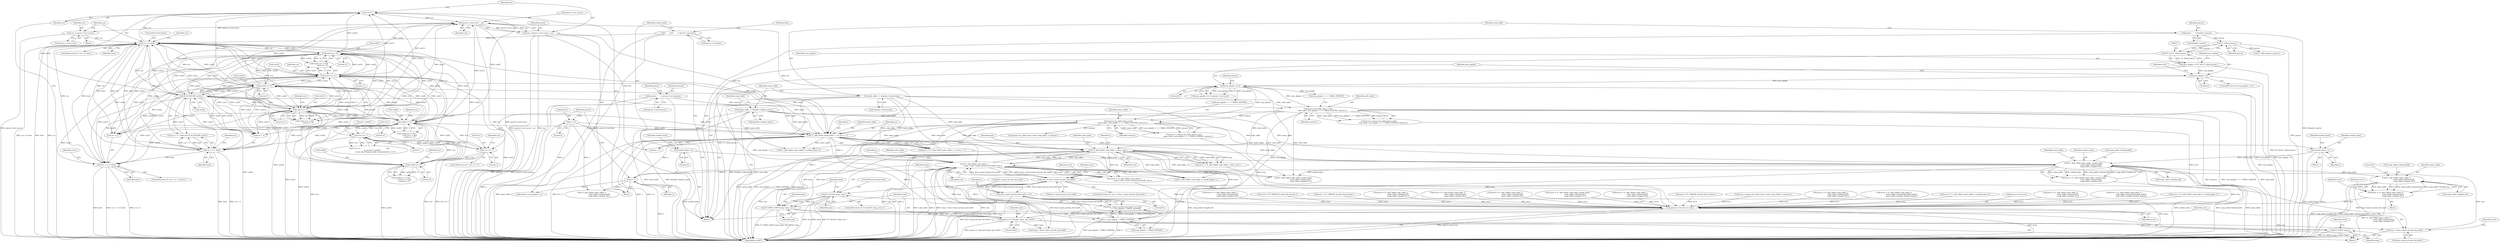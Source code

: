 digraph "0_savannah_dd89710f0f643eb0f99a3830e0712d26c7642acd@array" {
"1000669" [label="(Call,T1_Add_Table( name_table, 0,\n                            swap_table->elements[2],\n                            swap_table->lengths [2] ))"];
"1000633" [label="(Call,T1_Add_Table( name_table, notdef_index,\n                            swap_table->elements[0],\n                            swap_table->lengths [0] ))"];
"1000165" [label="(Call,name_table   = &loader->glyph_names)"];
"1000262" [label="(Call,psaux->ps_table_funcs->init(\n                name_table, num_glyphs + 1 + TABLE_EXTEND, memory ))"];
"1000232" [label="(Call,num_glyphs == 0)"];
"1000221" [label="(Call,num_glyphs < 0)"];
"1000214" [label="(Call,num_glyphs = (FT_Int)T1_ToInt( parser ))"];
"1000216" [label="(Call,(FT_Int)T1_ToInt( parser ))"];
"1000218" [label="(Call,T1_ToInt( parser ))"];
"1000151" [label="(Call,parser       = &loader->parser)"];
"1000249" [label="(Call,psaux->ps_table_funcs->init(\n                code_table, num_glyphs + 1 + TABLE_EXTEND, memory ))"];
"1000158" [label="(Call,code_table   = &loader->charstrings)"];
"1000179" [label="(Call,memory       = parser->root.memory)"];
"1000412" [label="(Call,T1_Add_Table( name_table, n, cur, len + 1 ))"];
"1000539" [label="(Call,n++)"];
"1000531" [label="(Call,T1_Add_Table( code_table, n, base, size ))"];
"1000513" [label="(Call,T1_Add_Table( code_table, n,\n                                temp + face->type1.private_dict.lenIV, size ))"];
"1000466" [label="(Call,n < num_glyphs + TABLE_EXTEND)"];
"1000498" [label="(Call,psaux->t1_decrypt( temp, size, 4330 ))"];
"1000494" [label="(Call,FT_MEM_COPY( temp, base, size ))"];
"1000490" [label="(Call,FT_ALLOC( temp, size ))"];
"1000526" [label="(Call,FT_FREE( temp ))"];
"1000474" [label="(Call,size <= face->type1.private_dict.lenIV)"];
"1000457" [label="(Call,face->type1.private_dict.lenIV >= 0)"];
"1000502" [label="(Call,size -= face->type1.private_dict.lenIV)"];
"1000282" [label="(Call,n = 0)"];
"1000388" [label="(Call,parser->root.cursor - cur)"];
"1000350" [label="(Call,cur[2] == 'd')"];
"1000328" [label="(Call,cur[2] == 'f')"];
"1000310" [label="(Call,IS_PS_DELIM( cur[3] ))"];
"1000299" [label="(Call,cur >= limit)"];
"1000291" [label="(Call,cur = parser->root.cursor)"];
"1000323" [label="(Call,cur[1] == 'e')"];
"1000345" [label="(Call,cur[1] == 'n')"];
"1000339" [label="(Call,cur[0] == 'e')"];
"1000317" [label="(Call,cur[0] == 'd')"];
"1000433" [label="(Call,*cur == '.')"];
"1000366" [label="(Call,*cur == '/')"];
"1000305" [label="(Call,cur + 3 < limit)"];
"1000373" [label="(Call,cur + 2 >= limit)"];
"1000197" [label="(Call,*       limit        = parser->root.limit)"];
"1000384" [label="(Call,cur++)"];
"1000386" [label="(Call,len = parser->root.cursor - cur)"];
"1000449" [label="(Call,notdef_index = n)"];
"1000207" [label="(Call,notdef_index = 0)"];
"1000667" [label="(Call,error = T1_Add_Table( name_table, 0,\n                            swap_table->elements[2],\n                            swap_table->lengths [2] ))"];
"1000816" [label="(Call,parser->root.error = error)"];
"1000219" [label="(Identifier,parser)"];
"1000457" [label="(Call,face->type1.private_dict.lenIV >= 0)"];
"1000773" [label="(Call,error = T1_Add_Table( name_table, n,\n                            swap_table->elements[0],\n                            swap_table->lengths [0] ))"];
"1000389" [label="(Call,parser->root.cursor)"];
"1000264" [label="(Call,num_glyphs + 1 + TABLE_EXTEND)"];
"1000251" [label="(Call,num_glyphs + 1 + TABLE_EXTEND)"];
"1000484" [label="(Call,error = FT_THROW( Invalid_File_Format ))"];
"1000670" [label="(Identifier,name_table)"];
"1000631" [label="(Call,error = T1_Add_Table( name_table, notdef_index,\n                            swap_table->elements[0],\n                            swap_table->lengths [0] ))"];
"1000293" [label="(Call,parser->root.cursor)"];
"1000339" [label="(Call,cur[0] == 'e')"];
"1000466" [label="(Call,n < num_glyphs + TABLE_EXTEND)"];
"1000216" [label="(Call,(FT_Int)T1_ToInt( parser ))"];
"1000160" [label="(Call,&loader->charstrings)"];
"1000325" [label="(Identifier,cur)"];
"1000436" [label="(Literal,'.')"];
"1000208" [label="(Identifier,notdef_index)"];
"1000298" [label="(ControlStructure,if ( cur >= limit ))"];
"1000533" [label="(Identifier,n)"];
"1000527" [label="(Identifier,temp)"];
"1000167" [label="(Call,&loader->glyph_names)"];
"1000263" [label="(Identifier,name_table)"];
"1000324" [label="(Call,cur[1])"];
"1000514" [label="(Identifier,code_table)"];
"1000453" [label="(Identifier,notdef_found)"];
"1000448" [label="(Block,)"];
"1000289" [label="(Call,T1_Skip_Spaces( parser ))"];
"1000346" [label="(Call,cur[1])"];
"1000302" [label="(ControlStructure,break;)"];
"1000284" [label="(Literal,0)"];
"1000755" [label="(Call,T1_Add_Table( name_table, 0, notdef_name, 8 ))"];
"1000497" [label="(Identifier,size)"];
"1000485" [label="(Identifier,error)"];
"1000209" [label="(Literal,0)"];
"1000458" [label="(Call,face->type1.private_dict.lenIV)"];
"1000332" [label="(Literal,'f')"];
"1000677" [label="(Call,swap_table->lengths [2])"];
"1000231" [label="(Call,num_glyphs == 0 || parser->root.error)"];
"1000225" [label="(Call,error = FT_THROW( Invalid_File_Format ))"];
"1000493" [label="(ControlStructure,goto Fail;)"];
"1000343" [label="(Literal,'e')"];
"1000667" [label="(Call,error = T1_Add_Table( name_table, 0,\n                            swap_table->elements[2],\n                            swap_table->lengths [2] ))"];
"1000501" [label="(Literal,4330)"];
"1000489" [label="(ControlStructure,if ( FT_ALLOC( temp, size ) ))"];
"1000250" [label="(Identifier,code_table)"];
"1000338" [label="(Call,cur[0] == 'e' &&\n             cur[1] == 'n' &&\n             cur[2] == 'd')"];
"1000179" [label="(Call,memory       = parser->root.memory)"];
"1000290" [label="(Identifier,parser)"];
"1000635" [label="(Identifier,notdef_index)"];
"1000791" [label="(Call,error = T1_Add_Table( code_table, n,\n                            swap_table->elements[1],\n                            swap_table->lengths [1] ))"];
"1000151" [label="(Call,parser       = &loader->parser)"];
"1000388" [label="(Call,parser->root.cursor - cur)"];
"1000306" [label="(Call,cur + 3)"];
"1000633" [label="(Call,T1_Add_Table( name_table, notdef_index,\n                            swap_table->elements[0],\n                            swap_table->lengths [0] ))"];
"1000529" [label="(Call,error = T1_Add_Table( code_table, n, base, size ))"];
"1000500" [label="(Identifier,size)"];
"1000491" [label="(Identifier,temp)"];
"1000291" [label="(Call,cur = parser->root.cursor)"];
"1000269" [label="(Identifier,memory)"];
"1000322" [label="(Call,cur[1] == 'e' &&\n             cur[2] == 'f')"];
"1000369" [label="(Literal,'/')"];
"1000149" [label="(Block,)"];
"1000534" [label="(Identifier,base)"];
"1000311" [label="(Call,cur[3])"];
"1000317" [label="(Call,cur[0] == 'd')"];
"1000559" [label="(Call,error = T1_Add_Table( swap_table, 0,\n                            name_table->elements[0],\n                            name_table->lengths [0] ))"];
"1000374" [label="(Call,cur + 2)"];
"1000432" [label="(Call,*cur == '.'                                              &&\n             ft_strcmp( \".notdef\",\n                        (const char*)(name_table->elements[n]) ) == 0)"];
"1000387" [label="(Identifier,len)"];
"1000212" [label="(Identifier,notdef_found)"];
"1000345" [label="(Call,cur[1] == 'n')"];
"1000451" [label="(Identifier,n)"];
"1000467" [label="(Identifier,n)"];
"1000515" [label="(Identifier,n)"];
"1000283" [label="(Identifier,n)"];
"1000394" [label="(Identifier,cur)"];
"1000366" [label="(Call,*cur == '/')"];
"1000398" [label="(Identifier,parser)"];
"1000312" [label="(Identifier,cur)"];
"1000173" [label="(Identifier,swap_table)"];
"1000450" [label="(Identifier,notdef_index)"];
"1000226" [label="(Identifier,error)"];
"1000352" [label="(Identifier,cur)"];
"1000641" [label="(Call,swap_table->lengths [0])"];
"1000471" [label="(Block,)"];
"1000499" [label="(Identifier,temp)"];
"1000301" [label="(Identifier,limit)"];
"1000166" [label="(Identifier,name_table)"];
"1000370" [label="(Block,)"];
"1000354" [label="(Literal,'d')"];
"1000299" [label="(Call,cur >= limit)"];
"1000671" [label="(Literal,0)"];
"1000823" [label="(MethodReturn,RET)"];
"1000275" [label="(Call,psaux->ps_table_funcs->init( swap_table, 4, memory ))"];
"1000416" [label="(Call,len + 1)"];
"1000318" [label="(Call,cur[0])"];
"1000717" [label="(Call,error = T1_Add_Table( swap_table, 0,\n                            name_table->elements[0],\n                            name_table->lengths [0] ))"];
"1000513" [label="(Call,T1_Add_Table( code_table, n,\n                                temp + face->type1.private_dict.lenIV, size ))"];
"1000351" [label="(Call,cur[2])"];
"1000465" [label="(Literal,0)"];
"1000197" [label="(Call,*       limit        = parser->root.limit)"];
"1000476" [label="(Call,face->type1.private_dict.lenIV)"];
"1000649" [label="(Call,error = T1_Add_Table( code_table, notdef_index,\n                            swap_table->elements[1],\n                            swap_table->lengths [1] ))"];
"1000305" [label="(Call,cur + 3 < limit)"];
"1000439" [label="(Literal,\".notdef\")"];
"1000577" [label="(Call,error = T1_Add_Table( swap_table, 1,\n                            code_table->elements[0],\n                            code_table->lengths [0] ))"];
"1000214" [label="(Call,num_glyphs = (FT_Int)T1_ToInt( parser ))"];
"1000367" [label="(Call,*cur)"];
"1000385" [label="(Identifier,cur)"];
"1000350" [label="(Call,cur[2] == 'd')"];
"1000232" [label="(Call,num_glyphs == 0)"];
"1000669" [label="(Call,T1_Add_Table( name_table, 0,\n                            swap_table->elements[2],\n                            swap_table->lengths [2] ))"];
"1000158" [label="(Call,code_table   = &loader->charstrings)"];
"1000310" [label="(Call,IS_PS_DELIM( cur[3] ))"];
"1000494" [label="(Call,FT_MEM_COPY( temp, base, size ))"];
"1000473" [label="(ControlStructure,if ( size <= face->type1.private_dict.lenIV ))"];
"1000526" [label="(Call,FT_FREE( temp ))"];
"1000165" [label="(Call,name_table   = &loader->glyph_names)"];
"1000512" [label="(Identifier,error)"];
"1000468" [label="(Call,num_glyphs + TABLE_EXTEND)"];
"1000323" [label="(Call,cur[1] == 'e')"];
"1000282" [label="(Call,n = 0)"];
"1000683" [label="(Identifier,error)"];
"1000286" [label="(Block,)"];
"1000816" [label="(Call,parser->root.error = error)"];
"1000300" [label="(Identifier,cur)"];
"1000412" [label="(Call,T1_Add_Table( name_table, n, cur, len + 1 ))"];
"1000537" [label="(Identifier,error)"];
"1000307" [label="(Identifier,cur)"];
"1000159" [label="(Identifier,code_table)"];
"1000558" [label="(Block,)"];
"1000328" [label="(Call,cur[2] == 'f')"];
"1000379" [label="(Call,error = FT_THROW( Invalid_File_Format ))"];
"1000504" [label="(Call,face->type1.private_dict.lenIV)"];
"1000273" [label="(Call,error = psaux->ps_table_funcs->init( swap_table, 4, memory ))"];
"1000434" [label="(Call,*cur)"];
"1000540" [label="(Identifier,n)"];
"1000247" [label="(Call,error = psaux->ps_table_funcs->init(\n                code_table, num_glyphs + 1 + TABLE_EXTEND, memory ))"];
"1000189" [label="(Identifier,psaux)"];
"1000380" [label="(Identifier,error)"];
"1000237" [label="(Identifier,parser)"];
"1000414" [label="(Identifier,n)"];
"1000260" [label="(Call,error = psaux->ps_table_funcs->init(\n                name_table, num_glyphs + 1 + TABLE_EXTEND, memory ))"];
"1000525" [label="(Identifier,size)"];
"1000503" [label="(Identifier,size)"];
"1000292" [label="(Identifier,cur)"];
"1000735" [label="(Call,error = T1_Add_Table( swap_table, 1,\n                            code_table->elements[0],\n                            code_table->lengths [0] ))"];
"1000595" [label="(Call,error = T1_Add_Table( swap_table, 2,\n                            name_table->elements[notdef_index],\n                            name_table->lengths [notdef_index] ))"];
"1000215" [label="(Identifier,num_glyphs)"];
"1000539" [label="(Call,n++)"];
"1000384" [label="(Call,cur++)"];
"1000456" [label="(Call,face->type1.private_dict.lenIV >= 0 &&\n             n < num_glyphs + TABLE_EXTEND)"];
"1000222" [label="(Identifier,num_glyphs)"];
"1000475" [label="(Identifier,size)"];
"1000373" [label="(Call,cur + 2 >= limit)"];
"1000474" [label="(Call,size <= face->type1.private_dict.lenIV)"];
"1000340" [label="(Call,cur[0])"];
"1000753" [label="(Call,error = T1_Add_Table( name_table, 0, notdef_name, 8 ))"];
"1000344" [label="(Call,cur[1] == 'n' &&\n             cur[2] == 'd')"];
"1000372" [label="(ControlStructure,if ( cur + 2 >= limit ))"];
"1000152" [label="(Identifier,parser)"];
"1000327" [label="(Literal,'e')"];
"1000817" [label="(Call,parser->root.error)"];
"1000492" [label="(Identifier,size)"];
"1000822" [label="(Identifier,error)"];
"1000672" [label="(Call,swap_table->elements[2])"];
"1000765" [label="(Call,T1_Add_Table( code_table, 0, notdef_glyph, 5 ))"];
"1000535" [label="(Identifier,size)"];
"1000377" [label="(Identifier,limit)"];
"1000153" [label="(Call,&loader->parser)"];
"1000221" [label="(Call,num_glyphs < 0)"];
"1000651" [label="(Call,T1_Add_Table( code_table, notdef_index,\n                            swap_table->elements[1],\n                            swap_table->lengths [1] ))"];
"1000347" [label="(Identifier,cur)"];
"1000316" [label="(Call,cur[0] == 'd' &&\n             cur[1] == 'e' &&\n             cur[2] == 'f')"];
"1000502" [label="(Call,size -= face->type1.private_dict.lenIV)"];
"1000199" [label="(Call,parser->root.limit)"];
"1000218" [label="(Call,T1_ToInt( parser ))"];
"1000386" [label="(Call,len = parser->root.cursor - cur)"];
"1000685" [label="(Call,error = T1_Add_Table( code_table, 0,\n                            swap_table->elements[3],\n                            swap_table->lengths [3] ))"];
"1000498" [label="(Call,psaux->t1_decrypt( temp, size, 4330 ))"];
"1000321" [label="(Literal,'d')"];
"1000668" [label="(Identifier,error)"];
"1000207" [label="(Call,notdef_index = 0)"];
"1000495" [label="(Identifier,temp)"];
"1000516" [label="(Call,temp + face->type1.private_dict.lenIV)"];
"1000636" [label="(Call,swap_table->elements[0])"];
"1000634" [label="(Identifier,name_table)"];
"1000531" [label="(Call,T1_Add_Table( code_table, n, base, size ))"];
"1000532" [label="(Identifier,code_table)"];
"1000349" [label="(Literal,'n')"];
"1000613" [label="(Call,error = T1_Add_Table( swap_table, 3,\n                            code_table->elements[notdef_index],\n                            code_table->lengths [notdef_index] ))"];
"1000511" [label="(Call,error = T1_Add_Table( code_table, n,\n                                temp + face->type1.private_dict.lenIV, size ))"];
"1000262" [label="(Call,psaux->ps_table_funcs->init(\n                name_table, num_glyphs + 1 + TABLE_EXTEND, memory ))"];
"1000180" [label="(Identifier,memory)"];
"1000256" [label="(Identifier,memory)"];
"1000541" [label="(Call,loader->num_glyphs = n)"];
"1000413" [label="(Identifier,name_table)"];
"1000220" [label="(ControlStructure,if ( num_glyphs < 0 ))"];
"1000433" [label="(Call,*cur == '.')"];
"1000496" [label="(Identifier,base)"];
"1000410" [label="(Call,error = T1_Add_Table( name_table, n, cur, len + 1 ))"];
"1000775" [label="(Call,T1_Add_Table( name_table, n,\n                            swap_table->elements[0],\n                            swap_table->lengths [0] ))"];
"1000181" [label="(Call,parser->root.memory)"];
"1000198" [label="(Identifier,limit)"];
"1000233" [label="(Identifier,num_glyphs)"];
"1000763" [label="(Call,error = T1_Add_Table( code_table, 0, notdef_glyph, 5 ))"];
"1000490" [label="(Call,FT_ALLOC( temp, size ))"];
"1000415" [label="(Identifier,cur)"];
"1000304" [label="(Call,cur + 3 < limit && IS_PS_DELIM( cur[3] ))"];
"1000223" [label="(Literal,0)"];
"1000329" [label="(Call,cur[2])"];
"1000365" [label="(ControlStructure,if ( *cur == '/' ))"];
"1000330" [label="(Identifier,cur)"];
"1000375" [label="(Identifier,cur)"];
"1000449" [label="(Call,notdef_index = n)"];
"1000234" [label="(Literal,0)"];
"1000249" [label="(Call,psaux->ps_table_funcs->init(\n                code_table, num_glyphs + 1 + TABLE_EXTEND, memory ))"];
"1000309" [label="(Identifier,limit)"];
"1000669" -> "1000667"  [label="AST: "];
"1000669" -> "1000677"  [label="CFG: "];
"1000670" -> "1000669"  [label="AST: "];
"1000671" -> "1000669"  [label="AST: "];
"1000672" -> "1000669"  [label="AST: "];
"1000677" -> "1000669"  [label="AST: "];
"1000667" -> "1000669"  [label="CFG: "];
"1000669" -> "1000823"  [label="DDG: swap_table->lengths [2]"];
"1000669" -> "1000823"  [label="DDG: swap_table->elements[2]"];
"1000669" -> "1000823"  [label="DDG: name_table"];
"1000669" -> "1000667"  [label="DDG: name_table"];
"1000669" -> "1000667"  [label="DDG: 0"];
"1000669" -> "1000667"  [label="DDG: swap_table->elements[2]"];
"1000669" -> "1000667"  [label="DDG: swap_table->lengths [2]"];
"1000633" -> "1000669"  [label="DDG: name_table"];
"1000633" -> "1000631"  [label="AST: "];
"1000633" -> "1000641"  [label="CFG: "];
"1000634" -> "1000633"  [label="AST: "];
"1000635" -> "1000633"  [label="AST: "];
"1000636" -> "1000633"  [label="AST: "];
"1000641" -> "1000633"  [label="AST: "];
"1000631" -> "1000633"  [label="CFG: "];
"1000633" -> "1000823"  [label="DDG: swap_table->lengths [0]"];
"1000633" -> "1000823"  [label="DDG: notdef_index"];
"1000633" -> "1000823"  [label="DDG: swap_table->elements[0]"];
"1000633" -> "1000823"  [label="DDG: name_table"];
"1000633" -> "1000631"  [label="DDG: name_table"];
"1000633" -> "1000631"  [label="DDG: notdef_index"];
"1000633" -> "1000631"  [label="DDG: swap_table->elements[0]"];
"1000633" -> "1000631"  [label="DDG: swap_table->lengths [0]"];
"1000165" -> "1000633"  [label="DDG: name_table"];
"1000262" -> "1000633"  [label="DDG: name_table"];
"1000412" -> "1000633"  [label="DDG: name_table"];
"1000449" -> "1000633"  [label="DDG: notdef_index"];
"1000207" -> "1000633"  [label="DDG: notdef_index"];
"1000633" -> "1000651"  [label="DDG: notdef_index"];
"1000165" -> "1000149"  [label="AST: "];
"1000165" -> "1000167"  [label="CFG: "];
"1000166" -> "1000165"  [label="AST: "];
"1000167" -> "1000165"  [label="AST: "];
"1000173" -> "1000165"  [label="CFG: "];
"1000165" -> "1000823"  [label="DDG: name_table"];
"1000165" -> "1000823"  [label="DDG: &loader->glyph_names"];
"1000165" -> "1000262"  [label="DDG: name_table"];
"1000165" -> "1000412"  [label="DDG: name_table"];
"1000165" -> "1000755"  [label="DDG: name_table"];
"1000262" -> "1000260"  [label="AST: "];
"1000262" -> "1000269"  [label="CFG: "];
"1000263" -> "1000262"  [label="AST: "];
"1000264" -> "1000262"  [label="AST: "];
"1000269" -> "1000262"  [label="AST: "];
"1000260" -> "1000262"  [label="CFG: "];
"1000262" -> "1000823"  [label="DDG: memory"];
"1000262" -> "1000823"  [label="DDG: name_table"];
"1000262" -> "1000823"  [label="DDG: num_glyphs + 1 + TABLE_EXTEND"];
"1000262" -> "1000260"  [label="DDG: name_table"];
"1000262" -> "1000260"  [label="DDG: num_glyphs + 1 + TABLE_EXTEND"];
"1000262" -> "1000260"  [label="DDG: memory"];
"1000232" -> "1000262"  [label="DDG: num_glyphs"];
"1000249" -> "1000262"  [label="DDG: memory"];
"1000262" -> "1000275"  [label="DDG: memory"];
"1000262" -> "1000412"  [label="DDG: name_table"];
"1000262" -> "1000755"  [label="DDG: name_table"];
"1000232" -> "1000231"  [label="AST: "];
"1000232" -> "1000234"  [label="CFG: "];
"1000233" -> "1000232"  [label="AST: "];
"1000234" -> "1000232"  [label="AST: "];
"1000237" -> "1000232"  [label="CFG: "];
"1000231" -> "1000232"  [label="CFG: "];
"1000232" -> "1000823"  [label="DDG: num_glyphs"];
"1000232" -> "1000231"  [label="DDG: num_glyphs"];
"1000232" -> "1000231"  [label="DDG: 0"];
"1000221" -> "1000232"  [label="DDG: num_glyphs"];
"1000232" -> "1000249"  [label="DDG: num_glyphs"];
"1000232" -> "1000251"  [label="DDG: num_glyphs"];
"1000232" -> "1000264"  [label="DDG: num_glyphs"];
"1000232" -> "1000466"  [label="DDG: num_glyphs"];
"1000232" -> "1000468"  [label="DDG: num_glyphs"];
"1000221" -> "1000220"  [label="AST: "];
"1000221" -> "1000223"  [label="CFG: "];
"1000222" -> "1000221"  [label="AST: "];
"1000223" -> "1000221"  [label="AST: "];
"1000226" -> "1000221"  [label="CFG: "];
"1000233" -> "1000221"  [label="CFG: "];
"1000221" -> "1000823"  [label="DDG: num_glyphs < 0"];
"1000221" -> "1000823"  [label="DDG: num_glyphs"];
"1000214" -> "1000221"  [label="DDG: num_glyphs"];
"1000214" -> "1000149"  [label="AST: "];
"1000214" -> "1000216"  [label="CFG: "];
"1000215" -> "1000214"  [label="AST: "];
"1000216" -> "1000214"  [label="AST: "];
"1000222" -> "1000214"  [label="CFG: "];
"1000214" -> "1000823"  [label="DDG: (FT_Int)T1_ToInt( parser )"];
"1000216" -> "1000214"  [label="DDG: T1_ToInt( parser )"];
"1000216" -> "1000218"  [label="CFG: "];
"1000217" -> "1000216"  [label="AST: "];
"1000218" -> "1000216"  [label="AST: "];
"1000216" -> "1000823"  [label="DDG: T1_ToInt( parser )"];
"1000218" -> "1000216"  [label="DDG: parser"];
"1000218" -> "1000219"  [label="CFG: "];
"1000219" -> "1000218"  [label="AST: "];
"1000218" -> "1000823"  [label="DDG: parser"];
"1000151" -> "1000218"  [label="DDG: parser"];
"1000218" -> "1000289"  [label="DDG: parser"];
"1000151" -> "1000149"  [label="AST: "];
"1000151" -> "1000153"  [label="CFG: "];
"1000152" -> "1000151"  [label="AST: "];
"1000153" -> "1000151"  [label="AST: "];
"1000159" -> "1000151"  [label="CFG: "];
"1000151" -> "1000823"  [label="DDG: &loader->parser"];
"1000249" -> "1000247"  [label="AST: "];
"1000249" -> "1000256"  [label="CFG: "];
"1000250" -> "1000249"  [label="AST: "];
"1000251" -> "1000249"  [label="AST: "];
"1000256" -> "1000249"  [label="AST: "];
"1000247" -> "1000249"  [label="CFG: "];
"1000249" -> "1000823"  [label="DDG: memory"];
"1000249" -> "1000823"  [label="DDG: num_glyphs + 1 + TABLE_EXTEND"];
"1000249" -> "1000823"  [label="DDG: code_table"];
"1000249" -> "1000247"  [label="DDG: code_table"];
"1000249" -> "1000247"  [label="DDG: num_glyphs + 1 + TABLE_EXTEND"];
"1000249" -> "1000247"  [label="DDG: memory"];
"1000158" -> "1000249"  [label="DDG: code_table"];
"1000179" -> "1000249"  [label="DDG: memory"];
"1000249" -> "1000513"  [label="DDG: code_table"];
"1000249" -> "1000531"  [label="DDG: code_table"];
"1000249" -> "1000651"  [label="DDG: code_table"];
"1000249" -> "1000765"  [label="DDG: code_table"];
"1000158" -> "1000149"  [label="AST: "];
"1000158" -> "1000160"  [label="CFG: "];
"1000159" -> "1000158"  [label="AST: "];
"1000160" -> "1000158"  [label="AST: "];
"1000166" -> "1000158"  [label="CFG: "];
"1000158" -> "1000823"  [label="DDG: code_table"];
"1000158" -> "1000823"  [label="DDG: &loader->charstrings"];
"1000158" -> "1000513"  [label="DDG: code_table"];
"1000158" -> "1000531"  [label="DDG: code_table"];
"1000158" -> "1000651"  [label="DDG: code_table"];
"1000158" -> "1000765"  [label="DDG: code_table"];
"1000179" -> "1000149"  [label="AST: "];
"1000179" -> "1000181"  [label="CFG: "];
"1000180" -> "1000179"  [label="AST: "];
"1000181" -> "1000179"  [label="AST: "];
"1000189" -> "1000179"  [label="CFG: "];
"1000179" -> "1000823"  [label="DDG: parser->root.memory"];
"1000179" -> "1000823"  [label="DDG: memory"];
"1000412" -> "1000410"  [label="AST: "];
"1000412" -> "1000416"  [label="CFG: "];
"1000413" -> "1000412"  [label="AST: "];
"1000414" -> "1000412"  [label="AST: "];
"1000415" -> "1000412"  [label="AST: "];
"1000416" -> "1000412"  [label="AST: "];
"1000410" -> "1000412"  [label="CFG: "];
"1000412" -> "1000823"  [label="DDG: n"];
"1000412" -> "1000823"  [label="DDG: name_table"];
"1000412" -> "1000823"  [label="DDG: len + 1"];
"1000412" -> "1000823"  [label="DDG: cur"];
"1000412" -> "1000410"  [label="DDG: name_table"];
"1000412" -> "1000410"  [label="DDG: n"];
"1000412" -> "1000410"  [label="DDG: cur"];
"1000412" -> "1000410"  [label="DDG: len + 1"];
"1000539" -> "1000412"  [label="DDG: n"];
"1000282" -> "1000412"  [label="DDG: n"];
"1000388" -> "1000412"  [label="DDG: cur"];
"1000350" -> "1000412"  [label="DDG: cur[2]"];
"1000310" -> "1000412"  [label="DDG: cur[3]"];
"1000328" -> "1000412"  [label="DDG: cur[2]"];
"1000323" -> "1000412"  [label="DDG: cur[1]"];
"1000339" -> "1000412"  [label="DDG: cur[0]"];
"1000345" -> "1000412"  [label="DDG: cur[1]"];
"1000386" -> "1000412"  [label="DDG: len"];
"1000412" -> "1000449"  [label="DDG: n"];
"1000412" -> "1000466"  [label="DDG: n"];
"1000412" -> "1000513"  [label="DDG: n"];
"1000412" -> "1000531"  [label="DDG: n"];
"1000412" -> "1000755"  [label="DDG: name_table"];
"1000539" -> "1000370"  [label="AST: "];
"1000539" -> "1000540"  [label="CFG: "];
"1000540" -> "1000539"  [label="AST: "];
"1000290" -> "1000539"  [label="CFG: "];
"1000539" -> "1000823"  [label="DDG: n"];
"1000531" -> "1000539"  [label="DDG: n"];
"1000513" -> "1000539"  [label="DDG: n"];
"1000539" -> "1000541"  [label="DDG: n"];
"1000539" -> "1000775"  [label="DDG: n"];
"1000531" -> "1000529"  [label="AST: "];
"1000531" -> "1000535"  [label="CFG: "];
"1000532" -> "1000531"  [label="AST: "];
"1000533" -> "1000531"  [label="AST: "];
"1000534" -> "1000531"  [label="AST: "];
"1000535" -> "1000531"  [label="AST: "];
"1000529" -> "1000531"  [label="CFG: "];
"1000531" -> "1000823"  [label="DDG: n"];
"1000531" -> "1000823"  [label="DDG: base"];
"1000531" -> "1000823"  [label="DDG: size"];
"1000531" -> "1000823"  [label="DDG: code_table"];
"1000531" -> "1000474"  [label="DDG: size"];
"1000531" -> "1000494"  [label="DDG: base"];
"1000531" -> "1000513"  [label="DDG: code_table"];
"1000531" -> "1000529"  [label="DDG: code_table"];
"1000531" -> "1000529"  [label="DDG: n"];
"1000531" -> "1000529"  [label="DDG: base"];
"1000531" -> "1000529"  [label="DDG: size"];
"1000513" -> "1000531"  [label="DDG: code_table"];
"1000513" -> "1000531"  [label="DDG: size"];
"1000466" -> "1000531"  [label="DDG: n"];
"1000494" -> "1000531"  [label="DDG: base"];
"1000531" -> "1000651"  [label="DDG: code_table"];
"1000531" -> "1000765"  [label="DDG: code_table"];
"1000513" -> "1000511"  [label="AST: "];
"1000513" -> "1000525"  [label="CFG: "];
"1000514" -> "1000513"  [label="AST: "];
"1000515" -> "1000513"  [label="AST: "];
"1000516" -> "1000513"  [label="AST: "];
"1000525" -> "1000513"  [label="AST: "];
"1000511" -> "1000513"  [label="CFG: "];
"1000513" -> "1000823"  [label="DDG: size"];
"1000513" -> "1000823"  [label="DDG: code_table"];
"1000513" -> "1000823"  [label="DDG: n"];
"1000513" -> "1000823"  [label="DDG: temp + face->type1.private_dict.lenIV"];
"1000513" -> "1000474"  [label="DDG: size"];
"1000513" -> "1000511"  [label="DDG: code_table"];
"1000513" -> "1000511"  [label="DDG: n"];
"1000513" -> "1000511"  [label="DDG: temp + face->type1.private_dict.lenIV"];
"1000513" -> "1000511"  [label="DDG: size"];
"1000466" -> "1000513"  [label="DDG: n"];
"1000498" -> "1000513"  [label="DDG: temp"];
"1000474" -> "1000513"  [label="DDG: face->type1.private_dict.lenIV"];
"1000502" -> "1000513"  [label="DDG: size"];
"1000513" -> "1000651"  [label="DDG: code_table"];
"1000513" -> "1000765"  [label="DDG: code_table"];
"1000466" -> "1000456"  [label="AST: "];
"1000466" -> "1000468"  [label="CFG: "];
"1000467" -> "1000466"  [label="AST: "];
"1000468" -> "1000466"  [label="AST: "];
"1000456" -> "1000466"  [label="CFG: "];
"1000466" -> "1000823"  [label="DDG: num_glyphs + TABLE_EXTEND"];
"1000466" -> "1000823"  [label="DDG: n"];
"1000466" -> "1000456"  [label="DDG: n"];
"1000466" -> "1000456"  [label="DDG: num_glyphs + TABLE_EXTEND"];
"1000498" -> "1000471"  [label="AST: "];
"1000498" -> "1000501"  [label="CFG: "];
"1000499" -> "1000498"  [label="AST: "];
"1000500" -> "1000498"  [label="AST: "];
"1000501" -> "1000498"  [label="AST: "];
"1000503" -> "1000498"  [label="CFG: "];
"1000498" -> "1000823"  [label="DDG: psaux->t1_decrypt( temp, size, 4330 )"];
"1000494" -> "1000498"  [label="DDG: temp"];
"1000494" -> "1000498"  [label="DDG: size"];
"1000498" -> "1000502"  [label="DDG: size"];
"1000498" -> "1000516"  [label="DDG: temp"];
"1000498" -> "1000526"  [label="DDG: temp"];
"1000494" -> "1000471"  [label="AST: "];
"1000494" -> "1000497"  [label="CFG: "];
"1000495" -> "1000494"  [label="AST: "];
"1000496" -> "1000494"  [label="AST: "];
"1000497" -> "1000494"  [label="AST: "];
"1000499" -> "1000494"  [label="CFG: "];
"1000494" -> "1000823"  [label="DDG: FT_MEM_COPY( temp, base, size )"];
"1000494" -> "1000823"  [label="DDG: base"];
"1000490" -> "1000494"  [label="DDG: temp"];
"1000490" -> "1000494"  [label="DDG: size"];
"1000490" -> "1000489"  [label="AST: "];
"1000490" -> "1000492"  [label="CFG: "];
"1000491" -> "1000490"  [label="AST: "];
"1000492" -> "1000490"  [label="AST: "];
"1000493" -> "1000490"  [label="CFG: "];
"1000495" -> "1000490"  [label="CFG: "];
"1000490" -> "1000823"  [label="DDG: temp"];
"1000490" -> "1000823"  [label="DDG: FT_ALLOC( temp, size )"];
"1000490" -> "1000823"  [label="DDG: size"];
"1000526" -> "1000490"  [label="DDG: temp"];
"1000474" -> "1000490"  [label="DDG: size"];
"1000526" -> "1000471"  [label="AST: "];
"1000526" -> "1000527"  [label="CFG: "];
"1000527" -> "1000526"  [label="AST: "];
"1000537" -> "1000526"  [label="CFG: "];
"1000526" -> "1000823"  [label="DDG: FT_FREE( temp )"];
"1000526" -> "1000823"  [label="DDG: temp"];
"1000474" -> "1000473"  [label="AST: "];
"1000474" -> "1000476"  [label="CFG: "];
"1000475" -> "1000474"  [label="AST: "];
"1000476" -> "1000474"  [label="AST: "];
"1000485" -> "1000474"  [label="CFG: "];
"1000491" -> "1000474"  [label="CFG: "];
"1000474" -> "1000823"  [label="DDG: face->type1.private_dict.lenIV"];
"1000474" -> "1000823"  [label="DDG: size <= face->type1.private_dict.lenIV"];
"1000474" -> "1000823"  [label="DDG: size"];
"1000474" -> "1000457"  [label="DDG: face->type1.private_dict.lenIV"];
"1000457" -> "1000474"  [label="DDG: face->type1.private_dict.lenIV"];
"1000474" -> "1000502"  [label="DDG: face->type1.private_dict.lenIV"];
"1000474" -> "1000516"  [label="DDG: face->type1.private_dict.lenIV"];
"1000457" -> "1000456"  [label="AST: "];
"1000457" -> "1000465"  [label="CFG: "];
"1000458" -> "1000457"  [label="AST: "];
"1000465" -> "1000457"  [label="AST: "];
"1000467" -> "1000457"  [label="CFG: "];
"1000456" -> "1000457"  [label="CFG: "];
"1000457" -> "1000823"  [label="DDG: face->type1.private_dict.lenIV"];
"1000457" -> "1000456"  [label="DDG: face->type1.private_dict.lenIV"];
"1000457" -> "1000456"  [label="DDG: 0"];
"1000502" -> "1000471"  [label="AST: "];
"1000502" -> "1000504"  [label="CFG: "];
"1000503" -> "1000502"  [label="AST: "];
"1000504" -> "1000502"  [label="AST: "];
"1000512" -> "1000502"  [label="CFG: "];
"1000282" -> "1000149"  [label="AST: "];
"1000282" -> "1000284"  [label="CFG: "];
"1000283" -> "1000282"  [label="AST: "];
"1000284" -> "1000282"  [label="AST: "];
"1000290" -> "1000282"  [label="CFG: "];
"1000282" -> "1000823"  [label="DDG: n"];
"1000282" -> "1000541"  [label="DDG: n"];
"1000282" -> "1000775"  [label="DDG: n"];
"1000388" -> "1000386"  [label="AST: "];
"1000388" -> "1000394"  [label="CFG: "];
"1000389" -> "1000388"  [label="AST: "];
"1000394" -> "1000388"  [label="AST: "];
"1000386" -> "1000388"  [label="CFG: "];
"1000388" -> "1000823"  [label="DDG: cur"];
"1000388" -> "1000823"  [label="DDG: parser->root.cursor"];
"1000388" -> "1000291"  [label="DDG: parser->root.cursor"];
"1000388" -> "1000386"  [label="DDG: parser->root.cursor"];
"1000388" -> "1000386"  [label="DDG: cur"];
"1000350" -> "1000388"  [label="DDG: cur[2]"];
"1000310" -> "1000388"  [label="DDG: cur[3]"];
"1000328" -> "1000388"  [label="DDG: cur[2]"];
"1000323" -> "1000388"  [label="DDG: cur[1]"];
"1000339" -> "1000388"  [label="DDG: cur[0]"];
"1000345" -> "1000388"  [label="DDG: cur[1]"];
"1000384" -> "1000388"  [label="DDG: cur"];
"1000350" -> "1000344"  [label="AST: "];
"1000350" -> "1000354"  [label="CFG: "];
"1000351" -> "1000350"  [label="AST: "];
"1000354" -> "1000350"  [label="AST: "];
"1000344" -> "1000350"  [label="CFG: "];
"1000350" -> "1000823"  [label="DDG: cur[2]"];
"1000350" -> "1000299"  [label="DDG: cur[2]"];
"1000350" -> "1000305"  [label="DDG: cur[2]"];
"1000350" -> "1000306"  [label="DDG: cur[2]"];
"1000350" -> "1000310"  [label="DDG: cur[2]"];
"1000350" -> "1000317"  [label="DDG: cur[2]"];
"1000350" -> "1000323"  [label="DDG: cur[2]"];
"1000350" -> "1000328"  [label="DDG: cur[2]"];
"1000350" -> "1000339"  [label="DDG: cur[2]"];
"1000350" -> "1000345"  [label="DDG: cur[2]"];
"1000350" -> "1000344"  [label="DDG: cur[2]"];
"1000350" -> "1000344"  [label="DDG: 'd'"];
"1000328" -> "1000350"  [label="DDG: cur[2]"];
"1000310" -> "1000350"  [label="DDG: cur[3]"];
"1000299" -> "1000350"  [label="DDG: cur"];
"1000323" -> "1000350"  [label="DDG: cur[1]"];
"1000339" -> "1000350"  [label="DDG: cur[0]"];
"1000345" -> "1000350"  [label="DDG: cur[1]"];
"1000350" -> "1000373"  [label="DDG: cur[2]"];
"1000350" -> "1000374"  [label="DDG: cur[2]"];
"1000350" -> "1000384"  [label="DDG: cur[2]"];
"1000328" -> "1000322"  [label="AST: "];
"1000328" -> "1000332"  [label="CFG: "];
"1000329" -> "1000328"  [label="AST: "];
"1000332" -> "1000328"  [label="AST: "];
"1000322" -> "1000328"  [label="CFG: "];
"1000328" -> "1000823"  [label="DDG: cur[2]"];
"1000328" -> "1000299"  [label="DDG: cur[2]"];
"1000328" -> "1000305"  [label="DDG: cur[2]"];
"1000328" -> "1000306"  [label="DDG: cur[2]"];
"1000328" -> "1000310"  [label="DDG: cur[2]"];
"1000328" -> "1000317"  [label="DDG: cur[2]"];
"1000328" -> "1000323"  [label="DDG: cur[2]"];
"1000328" -> "1000322"  [label="DDG: cur[2]"];
"1000328" -> "1000322"  [label="DDG: 'f'"];
"1000310" -> "1000328"  [label="DDG: cur[3]"];
"1000299" -> "1000328"  [label="DDG: cur"];
"1000323" -> "1000328"  [label="DDG: cur[1]"];
"1000339" -> "1000328"  [label="DDG: cur[0]"];
"1000345" -> "1000328"  [label="DDG: cur[1]"];
"1000328" -> "1000339"  [label="DDG: cur[2]"];
"1000328" -> "1000345"  [label="DDG: cur[2]"];
"1000328" -> "1000373"  [label="DDG: cur[2]"];
"1000328" -> "1000374"  [label="DDG: cur[2]"];
"1000328" -> "1000384"  [label="DDG: cur[2]"];
"1000310" -> "1000304"  [label="AST: "];
"1000310" -> "1000311"  [label="CFG: "];
"1000311" -> "1000310"  [label="AST: "];
"1000304" -> "1000310"  [label="CFG: "];
"1000310" -> "1000823"  [label="DDG: cur[3]"];
"1000310" -> "1000299"  [label="DDG: cur[3]"];
"1000310" -> "1000305"  [label="DDG: cur[3]"];
"1000310" -> "1000306"  [label="DDG: cur[3]"];
"1000310" -> "1000304"  [label="DDG: cur[3]"];
"1000299" -> "1000310"  [label="DDG: cur"];
"1000323" -> "1000310"  [label="DDG: cur[1]"];
"1000339" -> "1000310"  [label="DDG: cur[0]"];
"1000345" -> "1000310"  [label="DDG: cur[1]"];
"1000310" -> "1000317"  [label="DDG: cur[3]"];
"1000310" -> "1000323"  [label="DDG: cur[3]"];
"1000310" -> "1000339"  [label="DDG: cur[3]"];
"1000310" -> "1000345"  [label="DDG: cur[3]"];
"1000310" -> "1000373"  [label="DDG: cur[3]"];
"1000310" -> "1000374"  [label="DDG: cur[3]"];
"1000310" -> "1000384"  [label="DDG: cur[3]"];
"1000299" -> "1000298"  [label="AST: "];
"1000299" -> "1000301"  [label="CFG: "];
"1000300" -> "1000299"  [label="AST: "];
"1000301" -> "1000299"  [label="AST: "];
"1000302" -> "1000299"  [label="CFG: "];
"1000307" -> "1000299"  [label="CFG: "];
"1000299" -> "1000823"  [label="DDG: cur >= limit"];
"1000299" -> "1000823"  [label="DDG: limit"];
"1000299" -> "1000823"  [label="DDG: cur"];
"1000291" -> "1000299"  [label="DDG: cur"];
"1000323" -> "1000299"  [label="DDG: cur[1]"];
"1000339" -> "1000299"  [label="DDG: cur[0]"];
"1000345" -> "1000299"  [label="DDG: cur[1]"];
"1000305" -> "1000299"  [label="DDG: limit"];
"1000373" -> "1000299"  [label="DDG: limit"];
"1000197" -> "1000299"  [label="DDG: limit"];
"1000299" -> "1000305"  [label="DDG: cur"];
"1000299" -> "1000305"  [label="DDG: limit"];
"1000299" -> "1000306"  [label="DDG: cur"];
"1000299" -> "1000317"  [label="DDG: cur"];
"1000299" -> "1000323"  [label="DDG: cur"];
"1000299" -> "1000339"  [label="DDG: cur"];
"1000299" -> "1000345"  [label="DDG: cur"];
"1000299" -> "1000373"  [label="DDG: cur"];
"1000299" -> "1000374"  [label="DDG: cur"];
"1000299" -> "1000384"  [label="DDG: cur"];
"1000291" -> "1000286"  [label="AST: "];
"1000291" -> "1000293"  [label="CFG: "];
"1000292" -> "1000291"  [label="AST: "];
"1000293" -> "1000291"  [label="AST: "];
"1000300" -> "1000291"  [label="CFG: "];
"1000291" -> "1000823"  [label="DDG: parser->root.cursor"];
"1000323" -> "1000322"  [label="AST: "];
"1000323" -> "1000327"  [label="CFG: "];
"1000324" -> "1000323"  [label="AST: "];
"1000327" -> "1000323"  [label="AST: "];
"1000330" -> "1000323"  [label="CFG: "];
"1000322" -> "1000323"  [label="CFG: "];
"1000323" -> "1000823"  [label="DDG: cur[1]"];
"1000323" -> "1000305"  [label="DDG: cur[1]"];
"1000323" -> "1000306"  [label="DDG: cur[1]"];
"1000323" -> "1000317"  [label="DDG: cur[1]"];
"1000323" -> "1000322"  [label="DDG: cur[1]"];
"1000323" -> "1000322"  [label="DDG: 'e'"];
"1000345" -> "1000323"  [label="DDG: cur[1]"];
"1000339" -> "1000323"  [label="DDG: cur[0]"];
"1000323" -> "1000339"  [label="DDG: cur[1]"];
"1000323" -> "1000345"  [label="DDG: cur[1]"];
"1000323" -> "1000373"  [label="DDG: cur[1]"];
"1000323" -> "1000374"  [label="DDG: cur[1]"];
"1000323" -> "1000384"  [label="DDG: cur[1]"];
"1000345" -> "1000344"  [label="AST: "];
"1000345" -> "1000349"  [label="CFG: "];
"1000346" -> "1000345"  [label="AST: "];
"1000349" -> "1000345"  [label="AST: "];
"1000352" -> "1000345"  [label="CFG: "];
"1000344" -> "1000345"  [label="CFG: "];
"1000345" -> "1000823"  [label="DDG: cur[1]"];
"1000345" -> "1000305"  [label="DDG: cur[1]"];
"1000345" -> "1000306"  [label="DDG: cur[1]"];
"1000345" -> "1000317"  [label="DDG: cur[1]"];
"1000345" -> "1000339"  [label="DDG: cur[1]"];
"1000345" -> "1000344"  [label="DDG: cur[1]"];
"1000345" -> "1000344"  [label="DDG: 'n'"];
"1000339" -> "1000345"  [label="DDG: cur[0]"];
"1000345" -> "1000373"  [label="DDG: cur[1]"];
"1000345" -> "1000374"  [label="DDG: cur[1]"];
"1000345" -> "1000384"  [label="DDG: cur[1]"];
"1000339" -> "1000338"  [label="AST: "];
"1000339" -> "1000343"  [label="CFG: "];
"1000340" -> "1000339"  [label="AST: "];
"1000343" -> "1000339"  [label="AST: "];
"1000347" -> "1000339"  [label="CFG: "];
"1000338" -> "1000339"  [label="CFG: "];
"1000339" -> "1000823"  [label="DDG: cur[0]"];
"1000339" -> "1000305"  [label="DDG: cur[0]"];
"1000339" -> "1000306"  [label="DDG: cur[0]"];
"1000339" -> "1000317"  [label="DDG: cur[0]"];
"1000339" -> "1000338"  [label="DDG: cur[0]"];
"1000339" -> "1000338"  [label="DDG: 'e'"];
"1000317" -> "1000339"  [label="DDG: cur[0]"];
"1000433" -> "1000339"  [label="DDG: *cur"];
"1000366" -> "1000339"  [label="DDG: *cur"];
"1000339" -> "1000366"  [label="DDG: cur[0]"];
"1000339" -> "1000373"  [label="DDG: cur[0]"];
"1000339" -> "1000374"  [label="DDG: cur[0]"];
"1000339" -> "1000384"  [label="DDG: cur[0]"];
"1000339" -> "1000433"  [label="DDG: cur[0]"];
"1000317" -> "1000316"  [label="AST: "];
"1000317" -> "1000321"  [label="CFG: "];
"1000318" -> "1000317"  [label="AST: "];
"1000321" -> "1000317"  [label="AST: "];
"1000325" -> "1000317"  [label="CFG: "];
"1000316" -> "1000317"  [label="CFG: "];
"1000317" -> "1000823"  [label="DDG: cur[0]"];
"1000317" -> "1000316"  [label="DDG: cur[0]"];
"1000317" -> "1000316"  [label="DDG: 'd'"];
"1000433" -> "1000317"  [label="DDG: *cur"];
"1000366" -> "1000317"  [label="DDG: *cur"];
"1000433" -> "1000432"  [label="AST: "];
"1000433" -> "1000436"  [label="CFG: "];
"1000434" -> "1000433"  [label="AST: "];
"1000436" -> "1000433"  [label="AST: "];
"1000439" -> "1000433"  [label="CFG: "];
"1000432" -> "1000433"  [label="CFG: "];
"1000433" -> "1000823"  [label="DDG: *cur"];
"1000433" -> "1000366"  [label="DDG: *cur"];
"1000433" -> "1000432"  [label="DDG: *cur"];
"1000433" -> "1000432"  [label="DDG: '.'"];
"1000366" -> "1000433"  [label="DDG: *cur"];
"1000366" -> "1000365"  [label="AST: "];
"1000366" -> "1000369"  [label="CFG: "];
"1000367" -> "1000366"  [label="AST: "];
"1000369" -> "1000366"  [label="AST: "];
"1000290" -> "1000366"  [label="CFG: "];
"1000375" -> "1000366"  [label="CFG: "];
"1000366" -> "1000823"  [label="DDG: *cur"];
"1000366" -> "1000823"  [label="DDG: *cur == '/'"];
"1000305" -> "1000304"  [label="AST: "];
"1000305" -> "1000309"  [label="CFG: "];
"1000306" -> "1000305"  [label="AST: "];
"1000309" -> "1000305"  [label="AST: "];
"1000312" -> "1000305"  [label="CFG: "];
"1000304" -> "1000305"  [label="CFG: "];
"1000305" -> "1000823"  [label="DDG: limit"];
"1000305" -> "1000823"  [label="DDG: cur + 3"];
"1000305" -> "1000304"  [label="DDG: cur + 3"];
"1000305" -> "1000304"  [label="DDG: limit"];
"1000305" -> "1000373"  [label="DDG: limit"];
"1000373" -> "1000372"  [label="AST: "];
"1000373" -> "1000377"  [label="CFG: "];
"1000374" -> "1000373"  [label="AST: "];
"1000377" -> "1000373"  [label="AST: "];
"1000380" -> "1000373"  [label="CFG: "];
"1000385" -> "1000373"  [label="CFG: "];
"1000373" -> "1000823"  [label="DDG: limit"];
"1000373" -> "1000823"  [label="DDG: cur + 2 >= limit"];
"1000373" -> "1000823"  [label="DDG: cur + 2"];
"1000197" -> "1000149"  [label="AST: "];
"1000197" -> "1000199"  [label="CFG: "];
"1000198" -> "1000197"  [label="AST: "];
"1000199" -> "1000197"  [label="AST: "];
"1000208" -> "1000197"  [label="CFG: "];
"1000197" -> "1000823"  [label="DDG: parser->root.limit"];
"1000197" -> "1000823"  [label="DDG: limit"];
"1000384" -> "1000370"  [label="AST: "];
"1000384" -> "1000385"  [label="CFG: "];
"1000385" -> "1000384"  [label="AST: "];
"1000387" -> "1000384"  [label="CFG: "];
"1000386" -> "1000370"  [label="AST: "];
"1000387" -> "1000386"  [label="AST: "];
"1000398" -> "1000386"  [label="CFG: "];
"1000386" -> "1000823"  [label="DDG: parser->root.cursor - cur"];
"1000386" -> "1000823"  [label="DDG: len"];
"1000386" -> "1000416"  [label="DDG: len"];
"1000449" -> "1000448"  [label="AST: "];
"1000449" -> "1000451"  [label="CFG: "];
"1000450" -> "1000449"  [label="AST: "];
"1000451" -> "1000449"  [label="AST: "];
"1000453" -> "1000449"  [label="CFG: "];
"1000449" -> "1000823"  [label="DDG: notdef_index"];
"1000449" -> "1000823"  [label="DDG: n"];
"1000207" -> "1000149"  [label="AST: "];
"1000207" -> "1000209"  [label="CFG: "];
"1000208" -> "1000207"  [label="AST: "];
"1000209" -> "1000207"  [label="AST: "];
"1000212" -> "1000207"  [label="CFG: "];
"1000207" -> "1000823"  [label="DDG: notdef_index"];
"1000667" -> "1000558"  [label="AST: "];
"1000668" -> "1000667"  [label="AST: "];
"1000683" -> "1000667"  [label="CFG: "];
"1000667" -> "1000823"  [label="DDG: T1_Add_Table( name_table, 0,\n                            swap_table->elements[2],\n                            swap_table->lengths [2] )"];
"1000667" -> "1000816"  [label="DDG: error"];
"1000816" -> "1000149"  [label="AST: "];
"1000816" -> "1000822"  [label="CFG: "];
"1000817" -> "1000816"  [label="AST: "];
"1000822" -> "1000816"  [label="AST: "];
"1000823" -> "1000816"  [label="CFG: "];
"1000816" -> "1000823"  [label="DDG: parser->root.error"];
"1000816" -> "1000823"  [label="DDG: error"];
"1000559" -> "1000816"  [label="DDG: error"];
"1000225" -> "1000816"  [label="DDG: error"];
"1000273" -> "1000816"  [label="DDG: error"];
"1000685" -> "1000816"  [label="DDG: error"];
"1000773" -> "1000816"  [label="DDG: error"];
"1000717" -> "1000816"  [label="DDG: error"];
"1000260" -> "1000816"  [label="DDG: error"];
"1000735" -> "1000816"  [label="DDG: error"];
"1000484" -> "1000816"  [label="DDG: error"];
"1000613" -> "1000816"  [label="DDG: error"];
"1000247" -> "1000816"  [label="DDG: error"];
"1000791" -> "1000816"  [label="DDG: error"];
"1000753" -> "1000816"  [label="DDG: error"];
"1000649" -> "1000816"  [label="DDG: error"];
"1000410" -> "1000816"  [label="DDG: error"];
"1000631" -> "1000816"  [label="DDG: error"];
"1000379" -> "1000816"  [label="DDG: error"];
"1000595" -> "1000816"  [label="DDG: error"];
"1000577" -> "1000816"  [label="DDG: error"];
"1000529" -> "1000816"  [label="DDG: error"];
"1000763" -> "1000816"  [label="DDG: error"];
"1000511" -> "1000816"  [label="DDG: error"];
}
